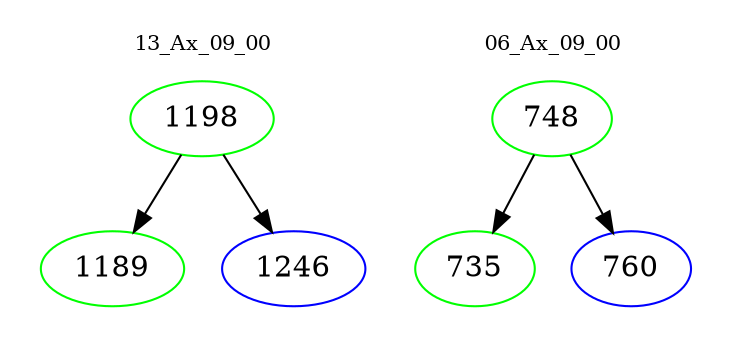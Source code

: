 digraph{
subgraph cluster_0 {
color = white
label = "13_Ax_09_00";
fontsize=10;
T0_1198 [label="1198", color="green"]
T0_1198 -> T0_1189 [color="black"]
T0_1189 [label="1189", color="green"]
T0_1198 -> T0_1246 [color="black"]
T0_1246 [label="1246", color="blue"]
}
subgraph cluster_1 {
color = white
label = "06_Ax_09_00";
fontsize=10;
T1_748 [label="748", color="green"]
T1_748 -> T1_735 [color="black"]
T1_735 [label="735", color="green"]
T1_748 -> T1_760 [color="black"]
T1_760 [label="760", color="blue"]
}
}
